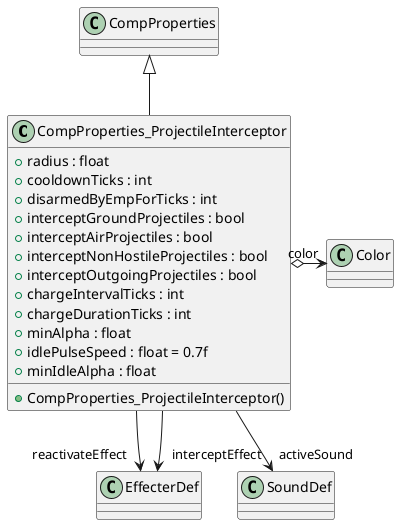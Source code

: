 @startuml
class CompProperties_ProjectileInterceptor {
    + radius : float
    + cooldownTicks : int
    + disarmedByEmpForTicks : int
    + interceptGroundProjectiles : bool
    + interceptAirProjectiles : bool
    + interceptNonHostileProjectiles : bool
    + interceptOutgoingProjectiles : bool
    + chargeIntervalTicks : int
    + chargeDurationTicks : int
    + minAlpha : float
    + idlePulseSpeed : float = 0.7f
    + minIdleAlpha : float
    + CompProperties_ProjectileInterceptor()
}
CompProperties <|-- CompProperties_ProjectileInterceptor
CompProperties_ProjectileInterceptor o-> "color" Color
CompProperties_ProjectileInterceptor --> "reactivateEffect" EffecterDef
CompProperties_ProjectileInterceptor --> "interceptEffect" EffecterDef
CompProperties_ProjectileInterceptor --> "activeSound" SoundDef
@enduml
